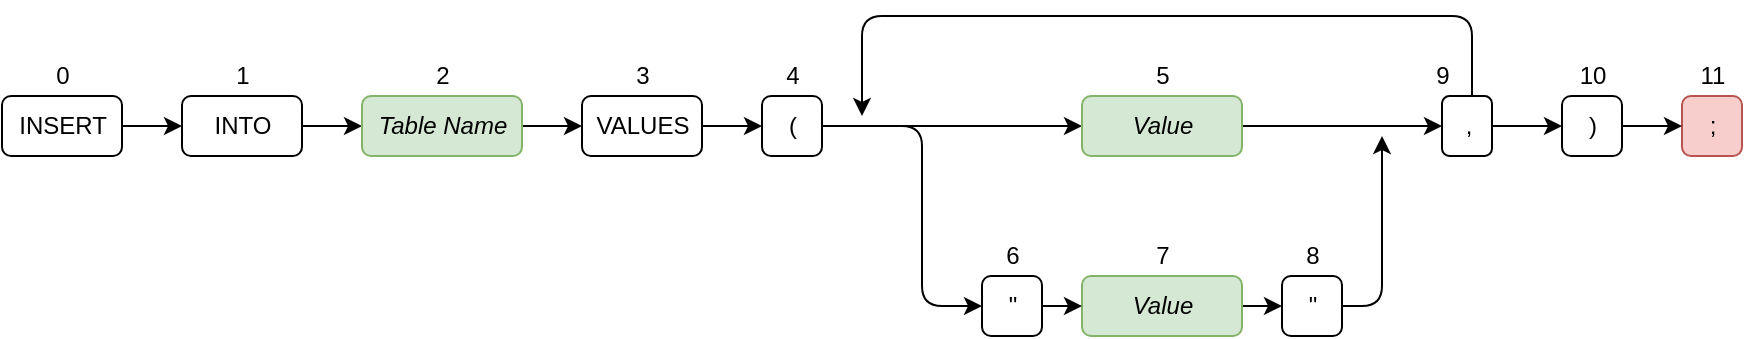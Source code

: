 <mxfile version="13.6.9" type="device"><diagram id="HH97DMklG3GvuwQJtJBX" name="Page-1"><mxGraphModel dx="1422" dy="804" grid="1" gridSize="10" guides="1" tooltips="1" connect="1" arrows="1" fold="1" page="1" pageScale="1" pageWidth="850" pageHeight="1100" math="0" shadow="0"><root><mxCell id="0"/><mxCell id="1" parent="0"/><mxCell id="w54cBLAl5rAkxmdbFsFD-27" style="edgeStyle=orthogonalEdgeStyle;orthogonalLoop=1;jettySize=auto;html=1;exitX=1;exitY=0.5;exitDx=0;exitDy=0;entryX=0;entryY=0.5;entryDx=0;entryDy=0;" parent="1" source="w54cBLAl5rAkxmdbFsFD-1" target="w54cBLAl5rAkxmdbFsFD-3" edge="1"><mxGeometry relative="1" as="geometry"/></mxCell><mxCell id="w54cBLAl5rAkxmdbFsFD-1" value="INSERT" style="html=1;rounded=1;" parent="1" vertex="1"><mxGeometry x="80" y="80" width="60" height="30" as="geometry"/></mxCell><mxCell id="w54cBLAl5rAkxmdbFsFD-2" value="0" style="text;html=1;align=center;verticalAlign=middle;resizable=0;points=[];autosize=1;rounded=1;" parent="1" vertex="1"><mxGeometry x="100" y="60" width="20" height="20" as="geometry"/></mxCell><mxCell id="w54cBLAl5rAkxmdbFsFD-28" style="edgeStyle=orthogonalEdgeStyle;orthogonalLoop=1;jettySize=auto;html=1;exitX=1;exitY=0.5;exitDx=0;exitDy=0;entryX=0;entryY=0.5;entryDx=0;entryDy=0;" parent="1" source="w54cBLAl5rAkxmdbFsFD-3" target="w54cBLAl5rAkxmdbFsFD-5" edge="1"><mxGeometry relative="1" as="geometry"/></mxCell><mxCell id="w54cBLAl5rAkxmdbFsFD-3" value="INTO" style="html=1;rounded=1;" parent="1" vertex="1"><mxGeometry x="170" y="80" width="60" height="30" as="geometry"/></mxCell><mxCell id="w54cBLAl5rAkxmdbFsFD-4" value="1" style="text;html=1;align=center;verticalAlign=middle;resizable=0;points=[];autosize=1;rounded=1;" parent="1" vertex="1"><mxGeometry x="190" y="60" width="20" height="20" as="geometry"/></mxCell><mxCell id="w54cBLAl5rAkxmdbFsFD-29" style="edgeStyle=orthogonalEdgeStyle;orthogonalLoop=1;jettySize=auto;html=1;exitX=1;exitY=0.5;exitDx=0;exitDy=0;entryX=0;entryY=0.5;entryDx=0;entryDy=0;" parent="1" source="w54cBLAl5rAkxmdbFsFD-5" target="w54cBLAl5rAkxmdbFsFD-45" edge="1"><mxGeometry relative="1" as="geometry"><mxPoint x="370" y="95" as="targetPoint"/></mxGeometry></mxCell><mxCell id="w54cBLAl5rAkxmdbFsFD-5" value="&lt;i&gt;Table Name&lt;/i&gt;" style="html=1;fillColor=#d5e8d4;strokeColor=#82b366;rounded=1;" parent="1" vertex="1"><mxGeometry x="260" y="80" width="80" height="30" as="geometry"/></mxCell><mxCell id="w54cBLAl5rAkxmdbFsFD-6" value="2" style="text;html=1;align=center;verticalAlign=middle;resizable=0;points=[];autosize=1;rounded=1;" parent="1" vertex="1"><mxGeometry x="290" y="60" width="20" height="20" as="geometry"/></mxCell><mxCell id="w54cBLAl5rAkxmdbFsFD-44" style="edgeStyle=orthogonalEdgeStyle;orthogonalLoop=1;jettySize=auto;html=1;exitX=1;exitY=0.5;exitDx=0;exitDy=0;entryX=0;entryY=0.5;entryDx=0;entryDy=0;" parent="1" source="w54cBLAl5rAkxmdbFsFD-45" target="w54cBLAl5rAkxmdbFsFD-48" edge="1"><mxGeometry relative="1" as="geometry"/></mxCell><mxCell id="w54cBLAl5rAkxmdbFsFD-45" value="VALUES" style="html=1;rounded=1;" parent="1" vertex="1"><mxGeometry x="370" y="80" width="60" height="30" as="geometry"/></mxCell><mxCell id="w54cBLAl5rAkxmdbFsFD-46" value="3" style="text;html=1;align=center;verticalAlign=middle;resizable=0;points=[];autosize=1;rounded=1;" parent="1" vertex="1"><mxGeometry x="390" y="60" width="20" height="20" as="geometry"/></mxCell><mxCell id="w54cBLAl5rAkxmdbFsFD-47" style="edgeStyle=orthogonalEdgeStyle;orthogonalLoop=1;jettySize=auto;html=1;exitX=1;exitY=0.5;exitDx=0;exitDy=0;entryX=0;entryY=0.5;entryDx=0;entryDy=0;" parent="1" source="w54cBLAl5rAkxmdbFsFD-48" target="w54cBLAl5rAkxmdbFsFD-51" edge="1"><mxGeometry relative="1" as="geometry"/></mxCell><mxCell id="dbEVHe7BkDYrtMA7VAxF-7" style="edgeStyle=orthogonalEdgeStyle;rounded=1;orthogonalLoop=1;jettySize=auto;html=1;exitX=1;exitY=0.5;exitDx=0;exitDy=0;entryX=0;entryY=0.5;entryDx=0;entryDy=0;" edge="1" parent="1" source="w54cBLAl5rAkxmdbFsFD-48" target="dbEVHe7BkDYrtMA7VAxF-2"><mxGeometry relative="1" as="geometry"><Array as="points"><mxPoint x="540" y="95"/></Array></mxGeometry></mxCell><mxCell id="w54cBLAl5rAkxmdbFsFD-48" value="(" style="html=1;rounded=1;" parent="1" vertex="1"><mxGeometry x="460" y="80" width="30" height="30" as="geometry"/></mxCell><mxCell id="w54cBLAl5rAkxmdbFsFD-49" value="4" style="text;html=1;align=center;verticalAlign=middle;resizable=0;points=[];autosize=1;rounded=1;" parent="1" vertex="1"><mxGeometry x="465" y="60" width="20" height="20" as="geometry"/></mxCell><mxCell id="w54cBLAl5rAkxmdbFsFD-50" style="edgeStyle=orthogonalEdgeStyle;orthogonalLoop=1;jettySize=auto;html=1;exitX=1;exitY=0.5;exitDx=0;exitDy=0;entryX=0;entryY=0.5;entryDx=0;entryDy=0;" parent="1" source="w54cBLAl5rAkxmdbFsFD-51" target="w54cBLAl5rAkxmdbFsFD-56" edge="1"><mxGeometry relative="1" as="geometry"><mxPoint x="650" y="95" as="targetPoint"/></mxGeometry></mxCell><mxCell id="w54cBLAl5rAkxmdbFsFD-51" value="&lt;i&gt;Value&lt;/i&gt;" style="html=1;fillColor=#d5e8d4;strokeColor=#82b366;rounded=1;" parent="1" vertex="1"><mxGeometry x="620" y="80" width="80" height="30" as="geometry"/></mxCell><mxCell id="w54cBLAl5rAkxmdbFsFD-52" value="5" style="text;html=1;align=center;verticalAlign=middle;resizable=0;points=[];autosize=1;rounded=1;" parent="1" vertex="1"><mxGeometry x="650" y="60" width="20" height="20" as="geometry"/></mxCell><mxCell id="w54cBLAl5rAkxmdbFsFD-53" value=";" style="html=1;fillColor=#f8cecc;strokeColor=#b85450;rounded=1;" parent="1" vertex="1"><mxGeometry x="920" y="80" width="30" height="30" as="geometry"/></mxCell><mxCell id="w54cBLAl5rAkxmdbFsFD-54" value="8" style="text;html=1;align=center;verticalAlign=middle;resizable=0;points=[];autosize=1;rounded=1;" parent="1" vertex="1"><mxGeometry x="725" y="150" width="20" height="20" as="geometry"/></mxCell><mxCell id="w54cBLAl5rAkxmdbFsFD-61" style="edgeStyle=orthogonalEdgeStyle;orthogonalLoop=1;jettySize=auto;html=1;exitX=1;exitY=0.5;exitDx=0;exitDy=0;entryX=0;entryY=0.5;entryDx=0;entryDy=0;" parent="1" source="w54cBLAl5rAkxmdbFsFD-56" target="w54cBLAl5rAkxmdbFsFD-59" edge="1"><mxGeometry relative="1" as="geometry"><Array as="points"><mxPoint x="850" y="95"/><mxPoint x="850" y="95"/></Array></mxGeometry></mxCell><mxCell id="dbEVHe7BkDYrtMA7VAxF-8" style="edgeStyle=orthogonalEdgeStyle;rounded=1;orthogonalLoop=1;jettySize=auto;html=1;exitX=1;exitY=0.5;exitDx=0;exitDy=0;" edge="1" parent="1" source="w54cBLAl5rAkxmdbFsFD-56"><mxGeometry relative="1" as="geometry"><mxPoint x="510" y="90" as="targetPoint"/><Array as="points"><mxPoint x="815" y="95"/><mxPoint x="815" y="40"/><mxPoint x="510" y="40"/><mxPoint x="510" y="80"/></Array></mxGeometry></mxCell><mxCell id="w54cBLAl5rAkxmdbFsFD-56" value="," style="html=1;rounded=1;" parent="1" vertex="1"><mxGeometry x="800" y="80" width="25" height="30" as="geometry"/></mxCell><mxCell id="w54cBLAl5rAkxmdbFsFD-57" value="6" style="text;html=1;align=center;verticalAlign=middle;resizable=0;points=[];autosize=1;rounded=1;" parent="1" vertex="1"><mxGeometry x="575" y="150" width="20" height="20" as="geometry"/></mxCell><mxCell id="w54cBLAl5rAkxmdbFsFD-58" style="edgeStyle=orthogonalEdgeStyle;orthogonalLoop=1;jettySize=auto;html=1;exitX=1;exitY=0.5;exitDx=0;exitDy=0;entryX=0;entryY=0.5;entryDx=0;entryDy=0;" parent="1" source="w54cBLAl5rAkxmdbFsFD-59" target="w54cBLAl5rAkxmdbFsFD-53" edge="1"><mxGeometry relative="1" as="geometry"><mxPoint x="940" y="95" as="targetPoint"/></mxGeometry></mxCell><mxCell id="w54cBLAl5rAkxmdbFsFD-59" value=")" style="html=1;rounded=1;" parent="1" vertex="1"><mxGeometry x="860" y="80" width="30" height="30" as="geometry"/></mxCell><mxCell id="w54cBLAl5rAkxmdbFsFD-60" value="7" style="text;html=1;align=center;verticalAlign=middle;resizable=0;points=[];autosize=1;rounded=1;" parent="1" vertex="1"><mxGeometry x="650" y="150" width="20" height="20" as="geometry"/></mxCell><mxCell id="dbEVHe7BkDYrtMA7VAxF-6" style="edgeStyle=orthogonalEdgeStyle;rounded=0;orthogonalLoop=1;jettySize=auto;html=1;exitX=1;exitY=0.5;exitDx=0;exitDy=0;entryX=0;entryY=0.5;entryDx=0;entryDy=0;" edge="1" parent="1" source="dbEVHe7BkDYrtMA7VAxF-1" target="dbEVHe7BkDYrtMA7VAxF-3"><mxGeometry relative="1" as="geometry"/></mxCell><mxCell id="dbEVHe7BkDYrtMA7VAxF-1" value="&lt;i&gt;Value&lt;/i&gt;" style="html=1;fillColor=#d5e8d4;strokeColor=#82b366;rounded=1;" vertex="1" parent="1"><mxGeometry x="620" y="170" width="80" height="30" as="geometry"/></mxCell><mxCell id="dbEVHe7BkDYrtMA7VAxF-5" style="edgeStyle=orthogonalEdgeStyle;rounded=0;orthogonalLoop=1;jettySize=auto;html=1;exitX=1;exitY=0.5;exitDx=0;exitDy=0;entryX=0;entryY=0.5;entryDx=0;entryDy=0;" edge="1" parent="1" source="dbEVHe7BkDYrtMA7VAxF-2" target="dbEVHe7BkDYrtMA7VAxF-1"><mxGeometry relative="1" as="geometry"/></mxCell><mxCell id="dbEVHe7BkDYrtMA7VAxF-2" value="&quot;" style="html=1;rounded=1;" vertex="1" parent="1"><mxGeometry x="570" y="170" width="30" height="30" as="geometry"/></mxCell><mxCell id="dbEVHe7BkDYrtMA7VAxF-9" style="edgeStyle=orthogonalEdgeStyle;rounded=1;orthogonalLoop=1;jettySize=auto;html=1;exitX=1;exitY=0.5;exitDx=0;exitDy=0;" edge="1" parent="1" source="dbEVHe7BkDYrtMA7VAxF-3"><mxGeometry relative="1" as="geometry"><mxPoint x="770" y="100" as="targetPoint"/><Array as="points"><mxPoint x="770" y="185"/><mxPoint x="770" y="100"/></Array></mxGeometry></mxCell><mxCell id="dbEVHe7BkDYrtMA7VAxF-3" value="&quot;" style="html=1;rounded=1;" vertex="1" parent="1"><mxGeometry x="720" y="170" width="30" height="30" as="geometry"/></mxCell><mxCell id="dbEVHe7BkDYrtMA7VAxF-10" value="9" style="text;html=1;align=center;verticalAlign=middle;resizable=0;points=[];autosize=1;rounded=1;" vertex="1" parent="1"><mxGeometry x="790" y="60" width="20" height="20" as="geometry"/></mxCell><mxCell id="dbEVHe7BkDYrtMA7VAxF-11" value="10" style="text;html=1;align=center;verticalAlign=middle;resizable=0;points=[];autosize=1;rounded=1;" vertex="1" parent="1"><mxGeometry x="860" y="60" width="30" height="20" as="geometry"/></mxCell><mxCell id="dbEVHe7BkDYrtMA7VAxF-12" value="11" style="text;html=1;align=center;verticalAlign=middle;resizable=0;points=[];autosize=1;rounded=1;" vertex="1" parent="1"><mxGeometry x="920" y="60" width="30" height="20" as="geometry"/></mxCell></root></mxGraphModel></diagram></mxfile>